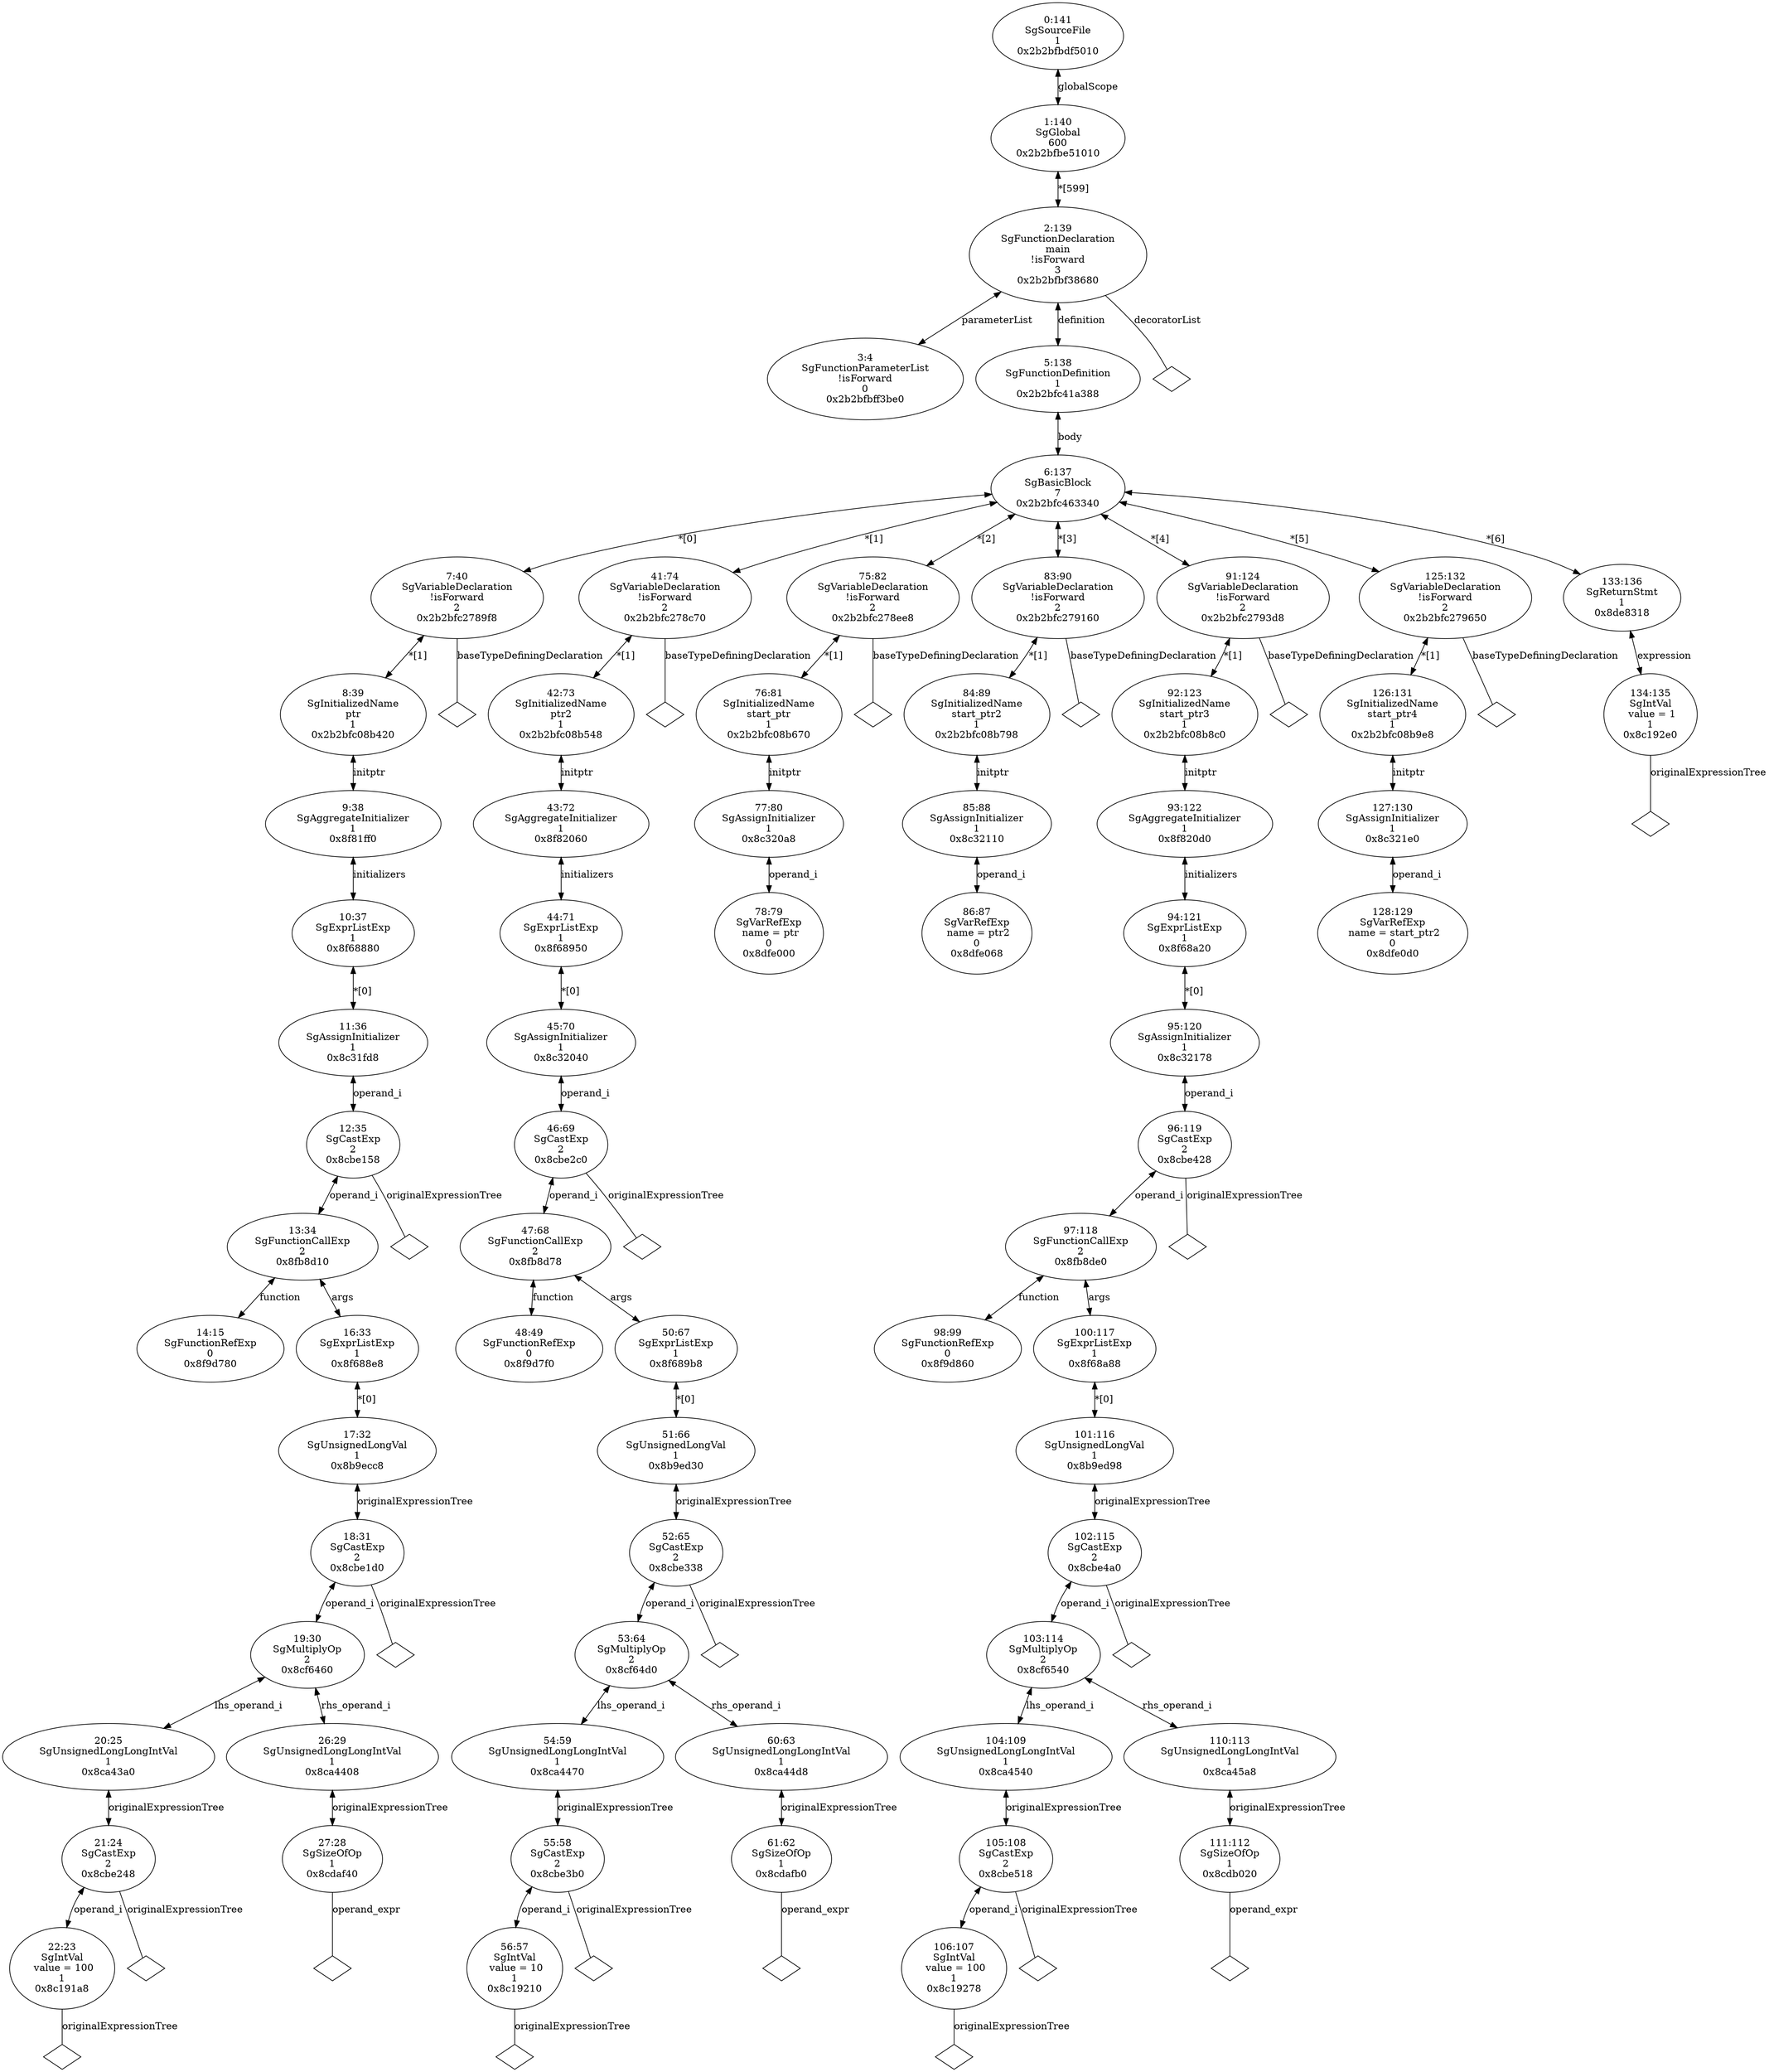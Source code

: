 digraph "G./pointer_example3_trans2.cpp.dot" {
"0x2b2bfbff3be0"[label="3:4\nSgFunctionParameterList\n!isForward\n0\n0x2b2bfbff3be0\n" ];
"0x8f9d780"[label="14:15\nSgFunctionRefExp\n0\n0x8f9d780\n" ];
"0x8c191a8"[label="22:23\nSgIntVal\n value = 100\n1\n0x8c191a8\n" ];
"0x8c191a8" -> "0x8c191a8__originalExpressionTree__null"[label="originalExpressionTree" dir=none ];
"0x8c191a8__originalExpressionTree__null"[label="" shape=diamond ];
"0x8cbe248"[label="21:24\nSgCastExp\n2\n0x8cbe248\n" ];
"0x8cbe248" -> "0x8c191a8"[label="operand_i" dir=both ];
"0x8cbe248" -> "0x8cbe248__originalExpressionTree__null"[label="originalExpressionTree" dir=none ];
"0x8cbe248__originalExpressionTree__null"[label="" shape=diamond ];
"0x8ca43a0"[label="20:25\nSgUnsignedLongLongIntVal\n1\n0x8ca43a0\n" ];
"0x8ca43a0" -> "0x8cbe248"[label="originalExpressionTree" dir=both ];
"0x8cdaf40"[label="27:28\nSgSizeOfOp\n1\n0x8cdaf40\n" ];
"0x8cdaf40" -> "0x8cdaf40__operand_expr__null"[label="operand_expr" dir=none ];
"0x8cdaf40__operand_expr__null"[label="" shape=diamond ];
"0x8ca4408"[label="26:29\nSgUnsignedLongLongIntVal\n1\n0x8ca4408\n" ];
"0x8ca4408" -> "0x8cdaf40"[label="originalExpressionTree" dir=both ];
"0x8cf6460"[label="19:30\nSgMultiplyOp\n2\n0x8cf6460\n" ];
"0x8cf6460" -> "0x8ca43a0"[label="lhs_operand_i" dir=both ];
"0x8cf6460" -> "0x8ca4408"[label="rhs_operand_i" dir=both ];
"0x8cbe1d0"[label="18:31\nSgCastExp\n2\n0x8cbe1d0\n" ];
"0x8cbe1d0" -> "0x8cf6460"[label="operand_i" dir=both ];
"0x8cbe1d0" -> "0x8cbe1d0__originalExpressionTree__null"[label="originalExpressionTree" dir=none ];
"0x8cbe1d0__originalExpressionTree__null"[label="" shape=diamond ];
"0x8b9ecc8"[label="17:32\nSgUnsignedLongVal\n1\n0x8b9ecc8\n" ];
"0x8b9ecc8" -> "0x8cbe1d0"[label="originalExpressionTree" dir=both ];
"0x8f688e8"[label="16:33\nSgExprListExp\n1\n0x8f688e8\n" ];
"0x8f688e8" -> "0x8b9ecc8"[label="*[0]" dir=both ];
"0x8fb8d10"[label="13:34\nSgFunctionCallExp\n2\n0x8fb8d10\n" ];
"0x8fb8d10" -> "0x8f9d780"[label="function" dir=both ];
"0x8fb8d10" -> "0x8f688e8"[label="args" dir=both ];
"0x8cbe158"[label="12:35\nSgCastExp\n2\n0x8cbe158\n" ];
"0x8cbe158" -> "0x8fb8d10"[label="operand_i" dir=both ];
"0x8cbe158" -> "0x8cbe158__originalExpressionTree__null"[label="originalExpressionTree" dir=none ];
"0x8cbe158__originalExpressionTree__null"[label="" shape=diamond ];
"0x8c31fd8"[label="11:36\nSgAssignInitializer\n1\n0x8c31fd8\n" ];
"0x8c31fd8" -> "0x8cbe158"[label="operand_i" dir=both ];
"0x8f68880"[label="10:37\nSgExprListExp\n1\n0x8f68880\n" ];
"0x8f68880" -> "0x8c31fd8"[label="*[0]" dir=both ];
"0x8f81ff0"[label="9:38\nSgAggregateInitializer\n1\n0x8f81ff0\n" ];
"0x8f81ff0" -> "0x8f68880"[label="initializers" dir=both ];
"0x2b2bfc08b420"[label="8:39\nSgInitializedName\nptr\n1\n0x2b2bfc08b420\n" ];
"0x2b2bfc08b420" -> "0x8f81ff0"[label="initptr" dir=both ];
"0x2b2bfc2789f8"[label="7:40\nSgVariableDeclaration\n!isForward\n2\n0x2b2bfc2789f8\n" ];
"0x2b2bfc2789f8" -> "0x2b2bfc2789f8__baseTypeDefiningDeclaration__null"[label="baseTypeDefiningDeclaration" dir=none ];
"0x2b2bfc2789f8__baseTypeDefiningDeclaration__null"[label="" shape=diamond ];
"0x2b2bfc2789f8" -> "0x2b2bfc08b420"[label="*[1]" dir=both ];
"0x8f9d7f0"[label="48:49\nSgFunctionRefExp\n0\n0x8f9d7f0\n" ];
"0x8c19210"[label="56:57\nSgIntVal\n value = 10\n1\n0x8c19210\n" ];
"0x8c19210" -> "0x8c19210__originalExpressionTree__null"[label="originalExpressionTree" dir=none ];
"0x8c19210__originalExpressionTree__null"[label="" shape=diamond ];
"0x8cbe3b0"[label="55:58\nSgCastExp\n2\n0x8cbe3b0\n" ];
"0x8cbe3b0" -> "0x8c19210"[label="operand_i" dir=both ];
"0x8cbe3b0" -> "0x8cbe3b0__originalExpressionTree__null"[label="originalExpressionTree" dir=none ];
"0x8cbe3b0__originalExpressionTree__null"[label="" shape=diamond ];
"0x8ca4470"[label="54:59\nSgUnsignedLongLongIntVal\n1\n0x8ca4470\n" ];
"0x8ca4470" -> "0x8cbe3b0"[label="originalExpressionTree" dir=both ];
"0x8cdafb0"[label="61:62\nSgSizeOfOp\n1\n0x8cdafb0\n" ];
"0x8cdafb0" -> "0x8cdafb0__operand_expr__null"[label="operand_expr" dir=none ];
"0x8cdafb0__operand_expr__null"[label="" shape=diamond ];
"0x8ca44d8"[label="60:63\nSgUnsignedLongLongIntVal\n1\n0x8ca44d8\n" ];
"0x8ca44d8" -> "0x8cdafb0"[label="originalExpressionTree" dir=both ];
"0x8cf64d0"[label="53:64\nSgMultiplyOp\n2\n0x8cf64d0\n" ];
"0x8cf64d0" -> "0x8ca4470"[label="lhs_operand_i" dir=both ];
"0x8cf64d0" -> "0x8ca44d8"[label="rhs_operand_i" dir=both ];
"0x8cbe338"[label="52:65\nSgCastExp\n2\n0x8cbe338\n" ];
"0x8cbe338" -> "0x8cf64d0"[label="operand_i" dir=both ];
"0x8cbe338" -> "0x8cbe338__originalExpressionTree__null"[label="originalExpressionTree" dir=none ];
"0x8cbe338__originalExpressionTree__null"[label="" shape=diamond ];
"0x8b9ed30"[label="51:66\nSgUnsignedLongVal\n1\n0x8b9ed30\n" ];
"0x8b9ed30" -> "0x8cbe338"[label="originalExpressionTree" dir=both ];
"0x8f689b8"[label="50:67\nSgExprListExp\n1\n0x8f689b8\n" ];
"0x8f689b8" -> "0x8b9ed30"[label="*[0]" dir=both ];
"0x8fb8d78"[label="47:68\nSgFunctionCallExp\n2\n0x8fb8d78\n" ];
"0x8fb8d78" -> "0x8f9d7f0"[label="function" dir=both ];
"0x8fb8d78" -> "0x8f689b8"[label="args" dir=both ];
"0x8cbe2c0"[label="46:69\nSgCastExp\n2\n0x8cbe2c0\n" ];
"0x8cbe2c0" -> "0x8fb8d78"[label="operand_i" dir=both ];
"0x8cbe2c0" -> "0x8cbe2c0__originalExpressionTree__null"[label="originalExpressionTree" dir=none ];
"0x8cbe2c0__originalExpressionTree__null"[label="" shape=diamond ];
"0x8c32040"[label="45:70\nSgAssignInitializer\n1\n0x8c32040\n" ];
"0x8c32040" -> "0x8cbe2c0"[label="operand_i" dir=both ];
"0x8f68950"[label="44:71\nSgExprListExp\n1\n0x8f68950\n" ];
"0x8f68950" -> "0x8c32040"[label="*[0]" dir=both ];
"0x8f82060"[label="43:72\nSgAggregateInitializer\n1\n0x8f82060\n" ];
"0x8f82060" -> "0x8f68950"[label="initializers" dir=both ];
"0x2b2bfc08b548"[label="42:73\nSgInitializedName\nptr2\n1\n0x2b2bfc08b548\n" ];
"0x2b2bfc08b548" -> "0x8f82060"[label="initptr" dir=both ];
"0x2b2bfc278c70"[label="41:74\nSgVariableDeclaration\n!isForward\n2\n0x2b2bfc278c70\n" ];
"0x2b2bfc278c70" -> "0x2b2bfc278c70__baseTypeDefiningDeclaration__null"[label="baseTypeDefiningDeclaration" dir=none ];
"0x2b2bfc278c70__baseTypeDefiningDeclaration__null"[label="" shape=diamond ];
"0x2b2bfc278c70" -> "0x2b2bfc08b548"[label="*[1]" dir=both ];
"0x8dfe000"[label="78:79\nSgVarRefExp\n name = ptr\n0\n0x8dfe000\n" ];
"0x8c320a8"[label="77:80\nSgAssignInitializer\n1\n0x8c320a8\n" ];
"0x8c320a8" -> "0x8dfe000"[label="operand_i" dir=both ];
"0x2b2bfc08b670"[label="76:81\nSgInitializedName\nstart_ptr\n1\n0x2b2bfc08b670\n" ];
"0x2b2bfc08b670" -> "0x8c320a8"[label="initptr" dir=both ];
"0x2b2bfc278ee8"[label="75:82\nSgVariableDeclaration\n!isForward\n2\n0x2b2bfc278ee8\n" ];
"0x2b2bfc278ee8" -> "0x2b2bfc278ee8__baseTypeDefiningDeclaration__null"[label="baseTypeDefiningDeclaration" dir=none ];
"0x2b2bfc278ee8__baseTypeDefiningDeclaration__null"[label="" shape=diamond ];
"0x2b2bfc278ee8" -> "0x2b2bfc08b670"[label="*[1]" dir=both ];
"0x8dfe068"[label="86:87\nSgVarRefExp\n name = ptr2\n0\n0x8dfe068\n" ];
"0x8c32110"[label="85:88\nSgAssignInitializer\n1\n0x8c32110\n" ];
"0x8c32110" -> "0x8dfe068"[label="operand_i" dir=both ];
"0x2b2bfc08b798"[label="84:89\nSgInitializedName\nstart_ptr2\n1\n0x2b2bfc08b798\n" ];
"0x2b2bfc08b798" -> "0x8c32110"[label="initptr" dir=both ];
"0x2b2bfc279160"[label="83:90\nSgVariableDeclaration\n!isForward\n2\n0x2b2bfc279160\n" ];
"0x2b2bfc279160" -> "0x2b2bfc279160__baseTypeDefiningDeclaration__null"[label="baseTypeDefiningDeclaration" dir=none ];
"0x2b2bfc279160__baseTypeDefiningDeclaration__null"[label="" shape=diamond ];
"0x2b2bfc279160" -> "0x2b2bfc08b798"[label="*[1]" dir=both ];
"0x8f9d860"[label="98:99\nSgFunctionRefExp\n0\n0x8f9d860\n" ];
"0x8c19278"[label="106:107\nSgIntVal\n value = 100\n1\n0x8c19278\n" ];
"0x8c19278" -> "0x8c19278__originalExpressionTree__null"[label="originalExpressionTree" dir=none ];
"0x8c19278__originalExpressionTree__null"[label="" shape=diamond ];
"0x8cbe518"[label="105:108\nSgCastExp\n2\n0x8cbe518\n" ];
"0x8cbe518" -> "0x8c19278"[label="operand_i" dir=both ];
"0x8cbe518" -> "0x8cbe518__originalExpressionTree__null"[label="originalExpressionTree" dir=none ];
"0x8cbe518__originalExpressionTree__null"[label="" shape=diamond ];
"0x8ca4540"[label="104:109\nSgUnsignedLongLongIntVal\n1\n0x8ca4540\n" ];
"0x8ca4540" -> "0x8cbe518"[label="originalExpressionTree" dir=both ];
"0x8cdb020"[label="111:112\nSgSizeOfOp\n1\n0x8cdb020\n" ];
"0x8cdb020" -> "0x8cdb020__operand_expr__null"[label="operand_expr" dir=none ];
"0x8cdb020__operand_expr__null"[label="" shape=diamond ];
"0x8ca45a8"[label="110:113\nSgUnsignedLongLongIntVal\n1\n0x8ca45a8\n" ];
"0x8ca45a8" -> "0x8cdb020"[label="originalExpressionTree" dir=both ];
"0x8cf6540"[label="103:114\nSgMultiplyOp\n2\n0x8cf6540\n" ];
"0x8cf6540" -> "0x8ca4540"[label="lhs_operand_i" dir=both ];
"0x8cf6540" -> "0x8ca45a8"[label="rhs_operand_i" dir=both ];
"0x8cbe4a0"[label="102:115\nSgCastExp\n2\n0x8cbe4a0\n" ];
"0x8cbe4a0" -> "0x8cf6540"[label="operand_i" dir=both ];
"0x8cbe4a0" -> "0x8cbe4a0__originalExpressionTree__null"[label="originalExpressionTree" dir=none ];
"0x8cbe4a0__originalExpressionTree__null"[label="" shape=diamond ];
"0x8b9ed98"[label="101:116\nSgUnsignedLongVal\n1\n0x8b9ed98\n" ];
"0x8b9ed98" -> "0x8cbe4a0"[label="originalExpressionTree" dir=both ];
"0x8f68a88"[label="100:117\nSgExprListExp\n1\n0x8f68a88\n" ];
"0x8f68a88" -> "0x8b9ed98"[label="*[0]" dir=both ];
"0x8fb8de0"[label="97:118\nSgFunctionCallExp\n2\n0x8fb8de0\n" ];
"0x8fb8de0" -> "0x8f9d860"[label="function" dir=both ];
"0x8fb8de0" -> "0x8f68a88"[label="args" dir=both ];
"0x8cbe428"[label="96:119\nSgCastExp\n2\n0x8cbe428\n" ];
"0x8cbe428" -> "0x8fb8de0"[label="operand_i" dir=both ];
"0x8cbe428" -> "0x8cbe428__originalExpressionTree__null"[label="originalExpressionTree" dir=none ];
"0x8cbe428__originalExpressionTree__null"[label="" shape=diamond ];
"0x8c32178"[label="95:120\nSgAssignInitializer\n1\n0x8c32178\n" ];
"0x8c32178" -> "0x8cbe428"[label="operand_i" dir=both ];
"0x8f68a20"[label="94:121\nSgExprListExp\n1\n0x8f68a20\n" ];
"0x8f68a20" -> "0x8c32178"[label="*[0]" dir=both ];
"0x8f820d0"[label="93:122\nSgAggregateInitializer\n1\n0x8f820d0\n" ];
"0x8f820d0" -> "0x8f68a20"[label="initializers" dir=both ];
"0x2b2bfc08b8c0"[label="92:123\nSgInitializedName\nstart_ptr3\n1\n0x2b2bfc08b8c0\n" ];
"0x2b2bfc08b8c0" -> "0x8f820d0"[label="initptr" dir=both ];
"0x2b2bfc2793d8"[label="91:124\nSgVariableDeclaration\n!isForward\n2\n0x2b2bfc2793d8\n" ];
"0x2b2bfc2793d8" -> "0x2b2bfc2793d8__baseTypeDefiningDeclaration__null"[label="baseTypeDefiningDeclaration" dir=none ];
"0x2b2bfc2793d8__baseTypeDefiningDeclaration__null"[label="" shape=diamond ];
"0x2b2bfc2793d8" -> "0x2b2bfc08b8c0"[label="*[1]" dir=both ];
"0x8dfe0d0"[label="128:129\nSgVarRefExp\n name = start_ptr2\n0\n0x8dfe0d0\n" ];
"0x8c321e0"[label="127:130\nSgAssignInitializer\n1\n0x8c321e0\n" ];
"0x8c321e0" -> "0x8dfe0d0"[label="operand_i" dir=both ];
"0x2b2bfc08b9e8"[label="126:131\nSgInitializedName\nstart_ptr4\n1\n0x2b2bfc08b9e8\n" ];
"0x2b2bfc08b9e8" -> "0x8c321e0"[label="initptr" dir=both ];
"0x2b2bfc279650"[label="125:132\nSgVariableDeclaration\n!isForward\n2\n0x2b2bfc279650\n" ];
"0x2b2bfc279650" -> "0x2b2bfc279650__baseTypeDefiningDeclaration__null"[label="baseTypeDefiningDeclaration" dir=none ];
"0x2b2bfc279650__baseTypeDefiningDeclaration__null"[label="" shape=diamond ];
"0x2b2bfc279650" -> "0x2b2bfc08b9e8"[label="*[1]" dir=both ];
"0x8c192e0"[label="134:135\nSgIntVal\n value = 1\n1\n0x8c192e0\n" ];
"0x8c192e0" -> "0x8c192e0__originalExpressionTree__null"[label="originalExpressionTree" dir=none ];
"0x8c192e0__originalExpressionTree__null"[label="" shape=diamond ];
"0x8de8318"[label="133:136\nSgReturnStmt\n1\n0x8de8318\n" ];
"0x8de8318" -> "0x8c192e0"[label="expression" dir=both ];
"0x2b2bfc463340"[label="6:137\nSgBasicBlock\n7\n0x2b2bfc463340\n" ];
"0x2b2bfc463340" -> "0x2b2bfc2789f8"[label="*[0]" dir=both ];
"0x2b2bfc463340" -> "0x2b2bfc278c70"[label="*[1]" dir=both ];
"0x2b2bfc463340" -> "0x2b2bfc278ee8"[label="*[2]" dir=both ];
"0x2b2bfc463340" -> "0x2b2bfc279160"[label="*[3]" dir=both ];
"0x2b2bfc463340" -> "0x2b2bfc2793d8"[label="*[4]" dir=both ];
"0x2b2bfc463340" -> "0x2b2bfc279650"[label="*[5]" dir=both ];
"0x2b2bfc463340" -> "0x8de8318"[label="*[6]" dir=both ];
"0x2b2bfc41a388"[label="5:138\nSgFunctionDefinition\n1\n0x2b2bfc41a388\n" ];
"0x2b2bfc41a388" -> "0x2b2bfc463340"[label="body" dir=both ];
"0x2b2bfbf38680"[label="2:139\nSgFunctionDeclaration\nmain\n!isForward\n3\n0x2b2bfbf38680\n" ];
"0x2b2bfbf38680" -> "0x2b2bfbff3be0"[label="parameterList" dir=both ];
"0x2b2bfbf38680" -> "0x2b2bfbf38680__decoratorList__null"[label="decoratorList" dir=none ];
"0x2b2bfbf38680__decoratorList__null"[label="" shape=diamond ];
"0x2b2bfbf38680" -> "0x2b2bfc41a388"[label="definition" dir=both ];
"0x2b2bfbe51010"[label="1:140\nSgGlobal\n600\n0x2b2bfbe51010\n" ];
"0x2b2bfbe51010" -> "0x2b2bfbf38680"[label="*[599]" dir=both ];
"0x2b2bfbdf5010"[label="0:141\nSgSourceFile\n1\n0x2b2bfbdf5010\n" ];
"0x2b2bfbdf5010" -> "0x2b2bfbe51010"[label="globalScope" dir=both ];
}
